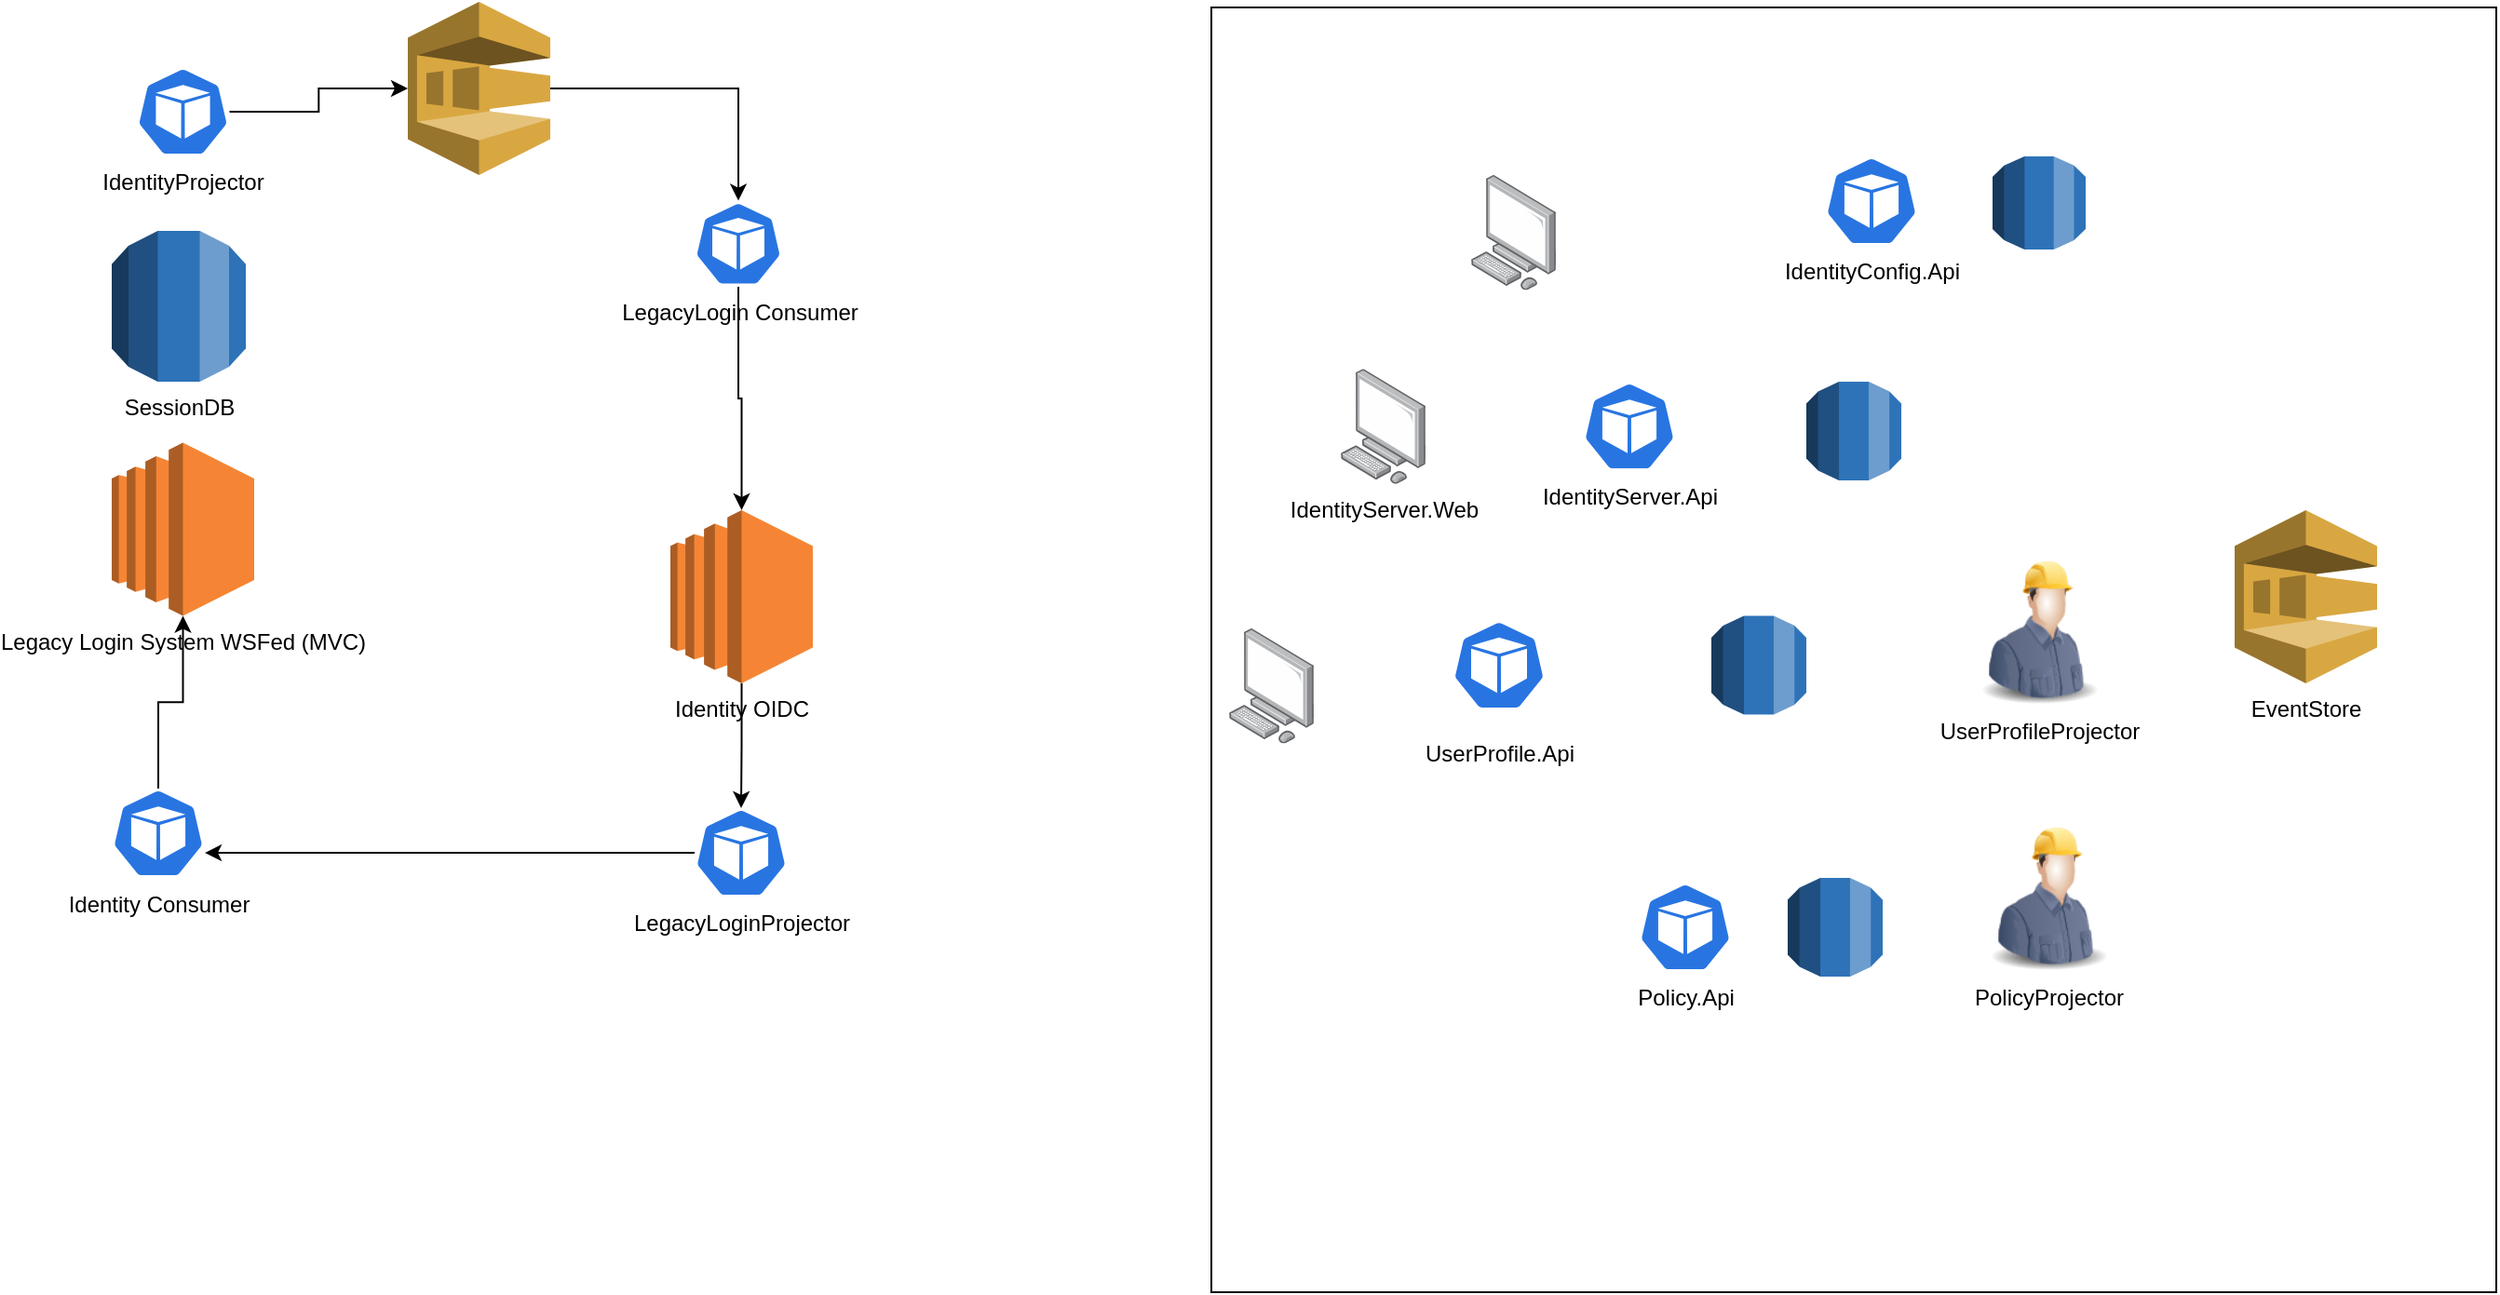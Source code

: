 <mxfile version="21.3.2" type="github">
  <diagram name="Page-1" id="XZFPqiw6QNpKCiWWQVgb">
    <mxGraphModel dx="1247" dy="727" grid="1" gridSize="10" guides="1" tooltips="1" connect="1" arrows="1" fold="1" page="1" pageScale="1" pageWidth="850" pageHeight="1100" math="0" shadow="0">
      <root>
        <mxCell id="0" />
        <mxCell id="1" parent="0" />
        <mxCell id="sTTEQqAu_dGQGKX-7XJ9-28" value="Legacy Login System WSFed (MVC)" style="outlineConnect=0;dashed=0;verticalLabelPosition=bottom;verticalAlign=top;align=center;html=1;shape=mxgraph.aws3.ec2;fillColor=#F58534;gradientColor=none;" vertex="1" parent="1">
          <mxGeometry x="190" y="313.75" width="76.5" height="93" as="geometry" />
        </mxCell>
        <mxCell id="sTTEQqAu_dGQGKX-7XJ9-61" style="edgeStyle=orthogonalEdgeStyle;rounded=0;orthogonalLoop=1;jettySize=auto;html=1;entryX=0.5;entryY=0;entryDx=0;entryDy=0;entryPerimeter=0;" edge="1" parent="1" source="sTTEQqAu_dGQGKX-7XJ9-29" target="sTTEQqAu_dGQGKX-7XJ9-54">
          <mxGeometry relative="1" as="geometry" />
        </mxCell>
        <mxCell id="sTTEQqAu_dGQGKX-7XJ9-29" value="Identity OIDC" style="outlineConnect=0;dashed=0;verticalLabelPosition=bottom;verticalAlign=top;align=center;html=1;shape=mxgraph.aws3.ec2;fillColor=#F58534;gradientColor=none;" vertex="1" parent="1">
          <mxGeometry x="490" y="350" width="76.5" height="93" as="geometry" />
        </mxCell>
        <mxCell id="sTTEQqAu_dGQGKX-7XJ9-31" value="SessionDB" style="outlineConnect=0;dashed=0;verticalLabelPosition=bottom;verticalAlign=top;align=center;html=1;shape=mxgraph.aws3.rds;fillColor=#2E73B8;gradientColor=none;" vertex="1" parent="1">
          <mxGeometry x="190" y="200" width="72" height="81" as="geometry" />
        </mxCell>
        <mxCell id="sTTEQqAu_dGQGKX-7XJ9-32" value="EventStore" style="outlineConnect=0;dashed=0;verticalLabelPosition=bottom;verticalAlign=top;align=center;html=1;shape=mxgraph.aws3.sqs;fillColor=#D9A741;gradientColor=none;" vertex="1" parent="1">
          <mxGeometry x="1330" y="350" width="76.5" height="93" as="geometry" />
        </mxCell>
        <mxCell id="sTTEQqAu_dGQGKX-7XJ9-34" value="IdentityServer.Api" style="sketch=0;html=1;dashed=0;whitespace=wrap;fillColor=#2875E2;strokeColor=#ffffff;points=[[0.005,0.63,0],[0.1,0.2,0],[0.9,0.2,0],[0.5,0,0],[0.995,0.63,0],[0.72,0.99,0],[0.5,1,0],[0.28,0.99,0]];verticalLabelPosition=bottom;align=center;verticalAlign=top;shape=mxgraph.kubernetes.icon;prIcon=pod" vertex="1" parent="1">
          <mxGeometry x="980" y="281" width="50" height="48" as="geometry" />
        </mxCell>
        <mxCell id="sTTEQqAu_dGQGKX-7XJ9-35" value="UserProfile.Api" style="sketch=0;html=1;dashed=0;whitespace=wrap;fillColor=#2875E2;strokeColor=#ffffff;points=[[0.005,0.63,0],[0.1,0.2,0],[0.9,0.2,0],[0.5,0,0],[0.995,0.63,0],[0.72,0.99,0],[0.5,1,0],[0.28,0.99,0]];verticalLabelPosition=bottom;align=center;verticalAlign=top;shape=mxgraph.kubernetes.icon;prIcon=pod" vertex="1" parent="1">
          <mxGeometry x="910" y="400" width="50" height="66.5" as="geometry" />
        </mxCell>
        <mxCell id="sTTEQqAu_dGQGKX-7XJ9-37" value="Policy.Api" style="sketch=0;html=1;dashed=0;whitespace=wrap;fillColor=#2875E2;strokeColor=#ffffff;points=[[0.005,0.63,0],[0.1,0.2,0],[0.9,0.2,0],[0.5,0,0],[0.995,0.63,0],[0.72,0.99,0],[0.5,1,0],[0.28,0.99,0]];verticalLabelPosition=bottom;align=center;verticalAlign=top;shape=mxgraph.kubernetes.icon;prIcon=pod" vertex="1" parent="1">
          <mxGeometry x="1010" y="550" width="50" height="48" as="geometry" />
        </mxCell>
        <mxCell id="sTTEQqAu_dGQGKX-7XJ9-38" value="IdentityConfig.Api" style="sketch=0;html=1;dashed=0;whitespace=wrap;fillColor=#2875E2;strokeColor=#ffffff;points=[[0.005,0.63,0],[0.1,0.2,0],[0.9,0.2,0],[0.5,0,0],[0.995,0.63,0],[0.72,0.99,0],[0.5,1,0],[0.28,0.99,0]];verticalLabelPosition=bottom;align=center;verticalAlign=top;shape=mxgraph.kubernetes.icon;prIcon=pod" vertex="1" parent="1">
          <mxGeometry x="1110" y="160" width="50" height="48" as="geometry" />
        </mxCell>
        <mxCell id="sTTEQqAu_dGQGKX-7XJ9-39" value="" style="outlineConnect=0;dashed=0;verticalLabelPosition=bottom;verticalAlign=top;align=center;html=1;shape=mxgraph.aws3.rds;fillColor=#2E73B8;gradientColor=none;" vertex="1" parent="1">
          <mxGeometry x="1049" y="406.75" width="51" height="53" as="geometry" />
        </mxCell>
        <mxCell id="sTTEQqAu_dGQGKX-7XJ9-40" value="" style="outlineConnect=0;dashed=0;verticalLabelPosition=bottom;verticalAlign=top;align=center;html=1;shape=mxgraph.aws3.rds;fillColor=#2E73B8;gradientColor=none;" vertex="1" parent="1">
          <mxGeometry x="1100" y="281" width="51" height="53" as="geometry" />
        </mxCell>
        <mxCell id="sTTEQqAu_dGQGKX-7XJ9-41" value="" style="outlineConnect=0;dashed=0;verticalLabelPosition=bottom;verticalAlign=top;align=center;html=1;shape=mxgraph.aws3.rds;fillColor=#2E73B8;gradientColor=none;" vertex="1" parent="1">
          <mxGeometry x="1200" y="160" width="50" height="50" as="geometry" />
        </mxCell>
        <mxCell id="sTTEQqAu_dGQGKX-7XJ9-42" value="" style="outlineConnect=0;dashed=0;verticalLabelPosition=bottom;verticalAlign=top;align=center;html=1;shape=mxgraph.aws3.rds;fillColor=#2E73B8;gradientColor=none;" vertex="1" parent="1">
          <mxGeometry x="1090" y="547.5" width="51" height="53" as="geometry" />
        </mxCell>
        <mxCell id="sTTEQqAu_dGQGKX-7XJ9-43" value="PolicyProjector" style="image;html=1;image=img/lib/clip_art/people/Construction_Worker_Man_128x128.png" vertex="1" parent="1">
          <mxGeometry x="1190" y="518" width="80" height="80" as="geometry" />
        </mxCell>
        <mxCell id="sTTEQqAu_dGQGKX-7XJ9-44" value="UserProfileProjector" style="image;html=1;image=img/lib/clip_art/people/Construction_Worker_Man_128x128.png" vertex="1" parent="1">
          <mxGeometry x="1185" y="375" width="80" height="80" as="geometry" />
        </mxCell>
        <mxCell id="sTTEQqAu_dGQGKX-7XJ9-46" value="" style="image;points=[];aspect=fixed;html=1;align=center;shadow=0;dashed=0;image=img/lib/allied_telesis/computer_and_terminals/Personal_Computer.svg;" vertex="1" parent="1">
          <mxGeometry x="920" y="170" width="45.6" height="61.8" as="geometry" />
        </mxCell>
        <mxCell id="sTTEQqAu_dGQGKX-7XJ9-47" value="IdentityServer.Web" style="image;points=[];aspect=fixed;html=1;align=center;shadow=0;dashed=0;image=img/lib/allied_telesis/computer_and_terminals/Personal_Computer.svg;" vertex="1" parent="1">
          <mxGeometry x="850" y="274.1" width="45.6" height="61.8" as="geometry" />
        </mxCell>
        <mxCell id="sTTEQqAu_dGQGKX-7XJ9-48" value="" style="image;points=[];aspect=fixed;html=1;align=center;shadow=0;dashed=0;image=img/lib/allied_telesis/computer_and_terminals/Personal_Computer.svg;" vertex="1" parent="1">
          <mxGeometry x="790" y="413.5" width="45.6" height="61.8" as="geometry" />
        </mxCell>
        <mxCell id="sTTEQqAu_dGQGKX-7XJ9-49" value="" style="whiteSpace=wrap;html=1;aspect=fixed;fillColor=none;" vertex="1" parent="1">
          <mxGeometry x="780.5" y="80" width="690" height="690" as="geometry" />
        </mxCell>
        <mxCell id="sTTEQqAu_dGQGKX-7XJ9-58" style="edgeStyle=orthogonalEdgeStyle;rounded=0;orthogonalLoop=1;jettySize=auto;html=1;" edge="1" parent="1" source="sTTEQqAu_dGQGKX-7XJ9-52" target="sTTEQqAu_dGQGKX-7XJ9-29">
          <mxGeometry relative="1" as="geometry" />
        </mxCell>
        <mxCell id="sTTEQqAu_dGQGKX-7XJ9-52" value="LegacyLogin Consumer" style="sketch=0;html=1;dashed=0;whitespace=wrap;fillColor=#2875E2;strokeColor=#ffffff;points=[[0.005,0.63,0],[0.1,0.2,0],[0.9,0.2,0],[0.5,0,0],[0.995,0.63,0],[0.72,0.99,0],[0.5,1,0],[0.28,0.99,0]];verticalLabelPosition=bottom;align=center;verticalAlign=top;shape=mxgraph.kubernetes.icon;prIcon=pod" vertex="1" parent="1">
          <mxGeometry x="503" y="183.8" width="47" height="46.2" as="geometry" />
        </mxCell>
        <mxCell id="sTTEQqAu_dGQGKX-7XJ9-63" style="edgeStyle=orthogonalEdgeStyle;rounded=0;orthogonalLoop=1;jettySize=auto;html=1;" edge="1" parent="1" source="sTTEQqAu_dGQGKX-7XJ9-53" target="sTTEQqAu_dGQGKX-7XJ9-28">
          <mxGeometry relative="1" as="geometry" />
        </mxCell>
        <mxCell id="sTTEQqAu_dGQGKX-7XJ9-53" value="Identity Consumer" style="sketch=0;html=1;dashed=0;whitespace=wrap;fillColor=#2875E2;strokeColor=#ffffff;points=[[0.005,0.63,0],[0.1,0.2,0],[0.9,0.2,0],[0.5,0,0],[0.995,0.63,0],[0.72,0.99,0],[0.5,1,0],[0.28,0.99,0]];verticalLabelPosition=bottom;align=center;verticalAlign=top;shape=mxgraph.kubernetes.icon;prIcon=pod" vertex="1" parent="1">
          <mxGeometry x="190" y="499.5" width="50" height="48" as="geometry" />
        </mxCell>
        <mxCell id="sTTEQqAu_dGQGKX-7XJ9-62" style="edgeStyle=orthogonalEdgeStyle;rounded=0;orthogonalLoop=1;jettySize=auto;html=1;entryX=1;entryY=0.719;entryDx=0;entryDy=0;entryPerimeter=0;" edge="1" parent="1" source="sTTEQqAu_dGQGKX-7XJ9-54" target="sTTEQqAu_dGQGKX-7XJ9-53">
          <mxGeometry relative="1" as="geometry" />
        </mxCell>
        <mxCell id="sTTEQqAu_dGQGKX-7XJ9-54" value="LegacyLoginProjector" style="sketch=0;html=1;dashed=0;whitespace=wrap;fillColor=#2875E2;strokeColor=#ffffff;points=[[0.005,0.63,0],[0.1,0.2,0],[0.9,0.2,0],[0.5,0,0],[0.995,0.63,0],[0.72,0.99,0],[0.5,1,0],[0.28,0.99,0]];verticalLabelPosition=bottom;align=center;verticalAlign=top;shape=mxgraph.kubernetes.icon;prIcon=pod" vertex="1" parent="1">
          <mxGeometry x="503" y="510" width="50" height="48" as="geometry" />
        </mxCell>
        <mxCell id="sTTEQqAu_dGQGKX-7XJ9-59" style="edgeStyle=orthogonalEdgeStyle;rounded=0;orthogonalLoop=1;jettySize=auto;html=1;" edge="1" parent="1" source="sTTEQqAu_dGQGKX-7XJ9-55" target="sTTEQqAu_dGQGKX-7XJ9-56">
          <mxGeometry relative="1" as="geometry" />
        </mxCell>
        <mxCell id="sTTEQqAu_dGQGKX-7XJ9-55" value="IdentityProjector" style="sketch=0;html=1;dashed=0;whitespace=wrap;fillColor=#2875E2;strokeColor=#ffffff;points=[[0.005,0.63,0],[0.1,0.2,0],[0.9,0.2,0],[0.5,0,0],[0.995,0.63,0],[0.72,0.99,0],[0.5,1,0],[0.28,0.99,0]];verticalLabelPosition=bottom;align=center;verticalAlign=top;shape=mxgraph.kubernetes.icon;prIcon=pod" vertex="1" parent="1">
          <mxGeometry x="203.25" y="112" width="50" height="48" as="geometry" />
        </mxCell>
        <mxCell id="sTTEQqAu_dGQGKX-7XJ9-60" style="edgeStyle=orthogonalEdgeStyle;rounded=0;orthogonalLoop=1;jettySize=auto;html=1;" edge="1" parent="1" source="sTTEQqAu_dGQGKX-7XJ9-56" target="sTTEQqAu_dGQGKX-7XJ9-52">
          <mxGeometry relative="1" as="geometry" />
        </mxCell>
        <mxCell id="sTTEQqAu_dGQGKX-7XJ9-56" value="" style="outlineConnect=0;dashed=0;verticalLabelPosition=bottom;verticalAlign=top;align=center;html=1;shape=mxgraph.aws3.sqs;fillColor=#D9A741;gradientColor=none;" vertex="1" parent="1">
          <mxGeometry x="349" y="77" width="76.5" height="93" as="geometry" />
        </mxCell>
      </root>
    </mxGraphModel>
  </diagram>
</mxfile>
